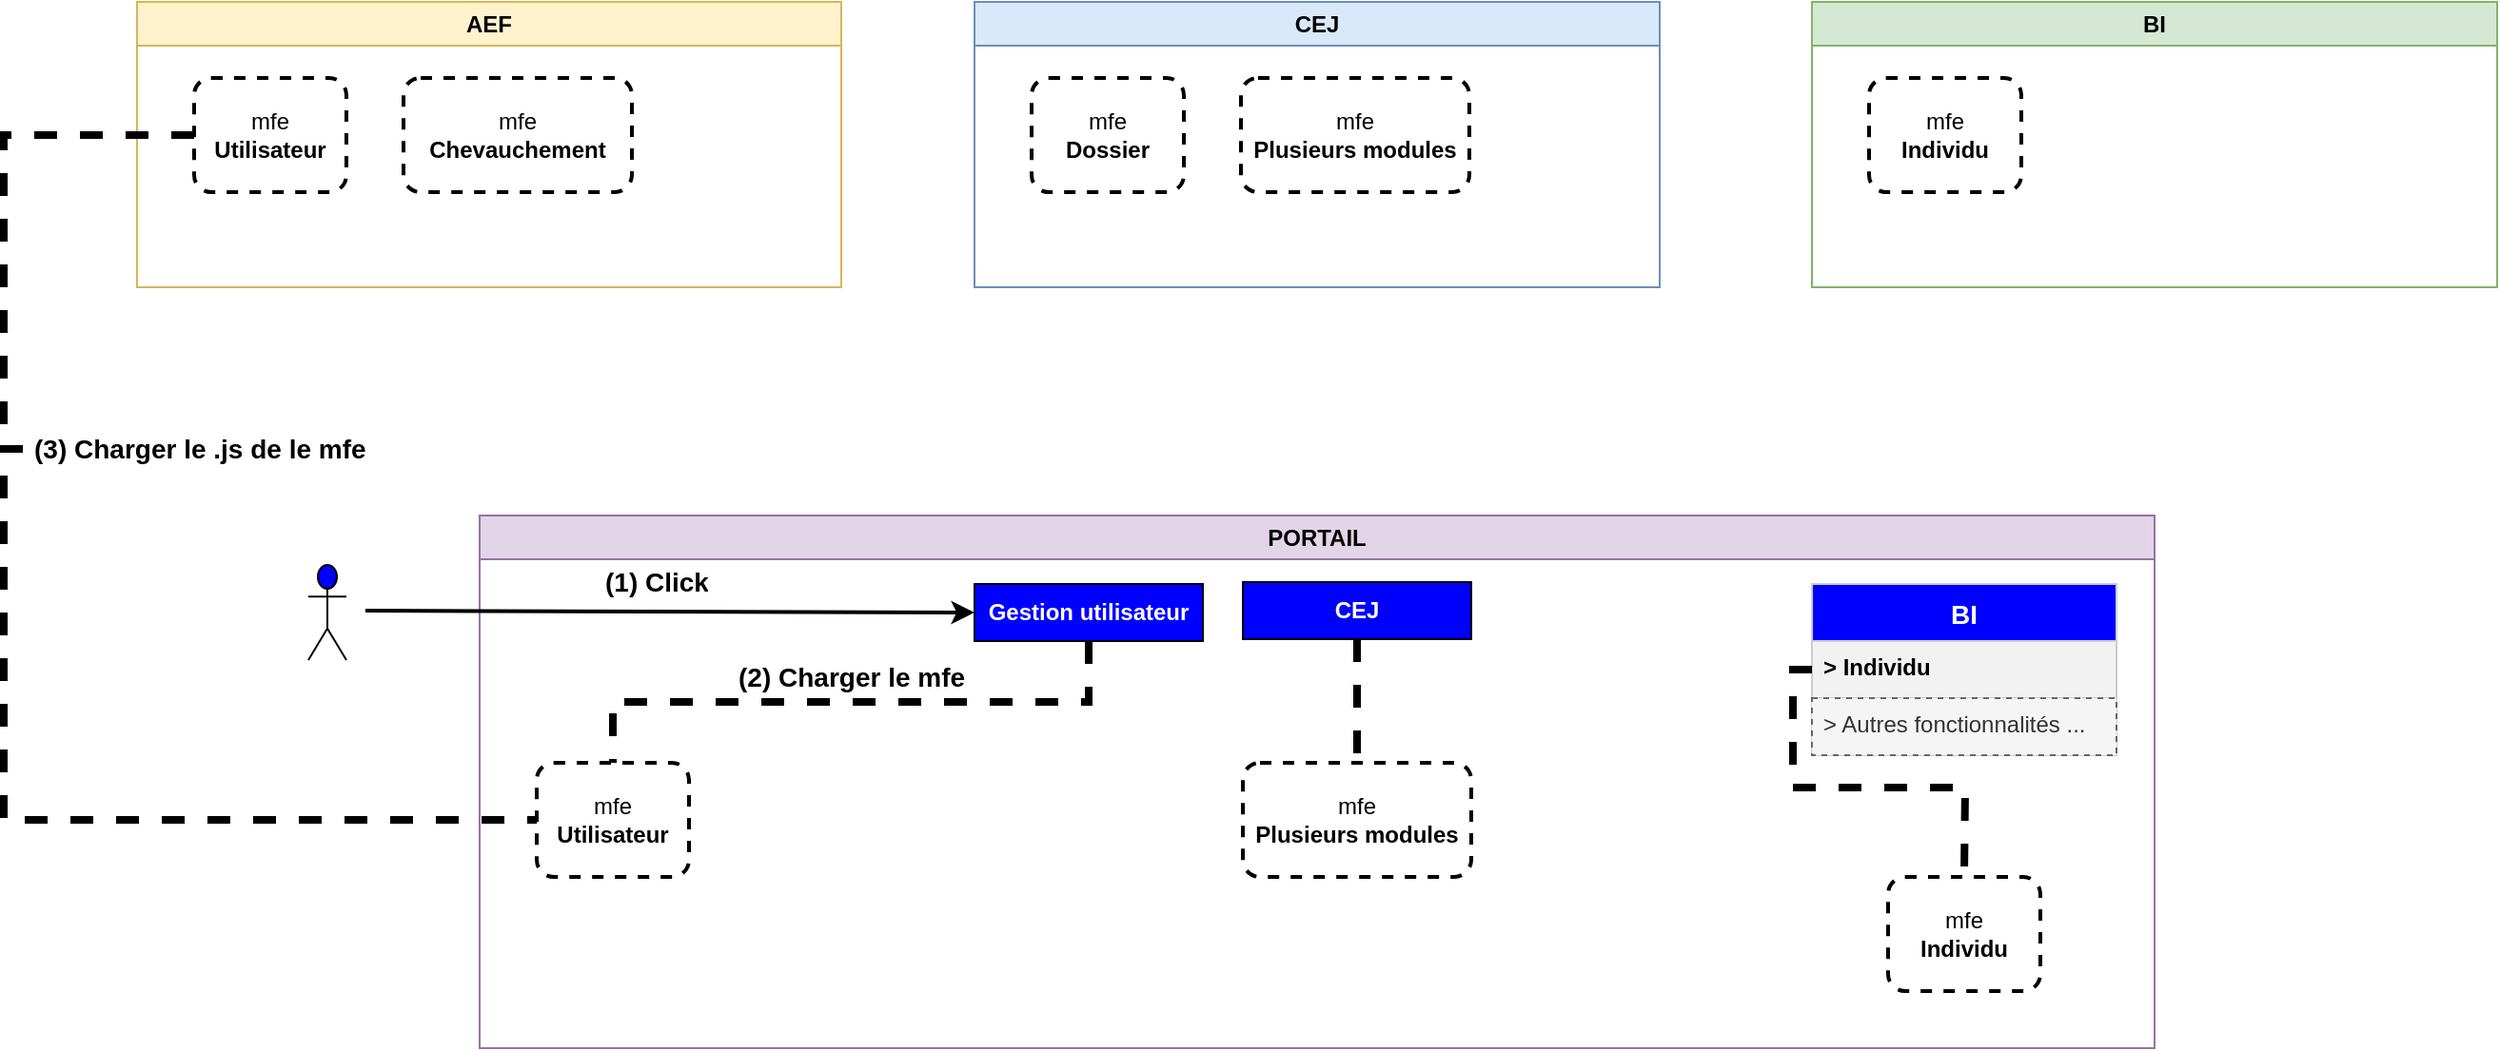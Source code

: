 <mxfile version="20.8.23" type="github" pages="2">
  <diagram name="Multi-repo" id="TVKqwtygR2jtkVOvne77">
    <mxGraphModel dx="1562" dy="779" grid="1" gridSize="10" guides="1" tooltips="1" connect="1" arrows="1" fold="1" page="1" pageScale="1" pageWidth="3300" pageHeight="4681" math="0" shadow="0">
      <root>
        <mxCell id="0" />
        <mxCell id="1" parent="0" />
        <mxCell id="2WHvH8ilRGJesVWR_XoT-2" value="AEF" style="swimlane;whiteSpace=wrap;html=1;fillColor=#fff2cc;strokeColor=#d6b656;" parent="1" vertex="1">
          <mxGeometry x="120" y="120" width="370" height="150" as="geometry" />
        </mxCell>
        <mxCell id="2WHvH8ilRGJesVWR_XoT-5" value="mfe&lt;br style=&quot;border-color: var(--border-color);&quot;&gt;&lt;b&gt;Chevauchement&lt;/b&gt;" style="rounded=1;whiteSpace=wrap;html=1;dashed=1;strokeWidth=2;" parent="2WHvH8ilRGJesVWR_XoT-2" vertex="1">
          <mxGeometry x="140" y="40" width="120" height="60" as="geometry" />
        </mxCell>
        <mxCell id="2WHvH8ilRGJesVWR_XoT-6" value="mfe&lt;br style=&quot;border-color: var(--border-color);&quot;&gt;&lt;b&gt;Utilisateur&lt;/b&gt;" style="rounded=1;whiteSpace=wrap;html=1;dashed=1;strokeWidth=2;" parent="2WHvH8ilRGJesVWR_XoT-2" vertex="1">
          <mxGeometry x="30" y="40" width="80" height="60" as="geometry" />
        </mxCell>
        <mxCell id="2WHvH8ilRGJesVWR_XoT-7" value="CEJ" style="swimlane;whiteSpace=wrap;html=1;fillColor=#dae8fc;strokeColor=#6c8ebf;" parent="1" vertex="1">
          <mxGeometry x="560" y="120" width="360" height="150" as="geometry" />
        </mxCell>
        <mxCell id="2WHvH8ilRGJesVWR_XoT-8" value="mfe&lt;br style=&quot;border-color: var(--border-color);&quot;&gt;&lt;b&gt;Plusieurs modules&lt;/b&gt;" style="rounded=1;whiteSpace=wrap;html=1;dashed=1;strokeWidth=2;" parent="2WHvH8ilRGJesVWR_XoT-7" vertex="1">
          <mxGeometry x="140" y="40" width="120" height="60" as="geometry" />
        </mxCell>
        <mxCell id="2WHvH8ilRGJesVWR_XoT-9" value="mfe&lt;br style=&quot;border-color: var(--border-color);&quot;&gt;&lt;b&gt;Dossier&lt;/b&gt;" style="rounded=1;whiteSpace=wrap;html=1;dashed=1;strokeWidth=2;" parent="2WHvH8ilRGJesVWR_XoT-7" vertex="1">
          <mxGeometry x="30" y="40" width="80" height="60" as="geometry" />
        </mxCell>
        <mxCell id="2WHvH8ilRGJesVWR_XoT-11" value="PORTAIL" style="swimlane;whiteSpace=wrap;html=1;fillColor=#e1d5e7;strokeColor=#9673a6;" parent="1" vertex="1">
          <mxGeometry x="300" y="390" width="880" height="280" as="geometry" />
        </mxCell>
        <mxCell id="2WHvH8ilRGJesVWR_XoT-12" value="mfe&lt;br style=&quot;border-color: var(--border-color);&quot;&gt;&lt;b&gt;Plusieurs modules&lt;/b&gt;" style="rounded=1;whiteSpace=wrap;html=1;dashed=1;strokeWidth=2;" parent="2WHvH8ilRGJesVWR_XoT-11" vertex="1">
          <mxGeometry x="401" y="130" width="120" height="60" as="geometry" />
        </mxCell>
        <mxCell id="2WHvH8ilRGJesVWR_XoT-13" value="mfe&lt;br style=&quot;border-color: var(--border-color);&quot;&gt;&lt;b&gt;Utilisateur&lt;/b&gt;" style="rounded=1;whiteSpace=wrap;html=1;dashed=1;strokeWidth=2;" parent="2WHvH8ilRGJesVWR_XoT-11" vertex="1">
          <mxGeometry x="30" y="130" width="80" height="60" as="geometry" />
        </mxCell>
        <mxCell id="2WHvH8ilRGJesVWR_XoT-19" value="&lt;font color=&quot;#ffffff&quot;&gt;&lt;b&gt;Gestion utilisateur&lt;/b&gt;&lt;/font&gt;" style="rounded=0;whiteSpace=wrap;html=1;fillColor=#0000FF;" parent="2WHvH8ilRGJesVWR_XoT-11" vertex="1">
          <mxGeometry x="260" y="36" width="120" height="30" as="geometry" />
        </mxCell>
        <mxCell id="2WHvH8ilRGJesVWR_XoT-20" value="&lt;font color=&quot;#ffffff&quot;&gt;&lt;b&gt;CEJ&lt;/b&gt;&lt;/font&gt;" style="rounded=0;whiteSpace=wrap;html=1;fillColor=#0000FF;" parent="2WHvH8ilRGJesVWR_XoT-11" vertex="1">
          <mxGeometry x="401" y="35" width="120" height="30" as="geometry" />
        </mxCell>
        <mxCell id="2WHvH8ilRGJesVWR_XoT-26" value="&lt;font size=&quot;1&quot; color=&quot;#000000&quot;&gt;&lt;b style=&quot;font-size: 14px;&quot;&gt;(1) Click&lt;/b&gt;&lt;/font&gt;" style="text;strokeColor=none;fillColor=none;align=left;verticalAlign=middle;spacingLeft=4;spacingRight=4;overflow=hidden;points=[[0,0.5],[1,0.5]];portConstraint=eastwest;rotatable=0;whiteSpace=wrap;html=1;fontColor=#FFFFFF;" parent="2WHvH8ilRGJesVWR_XoT-11" vertex="1">
          <mxGeometry x="60" y="20" width="90" height="30" as="geometry" />
        </mxCell>
        <mxCell id="2WHvH8ilRGJesVWR_XoT-27" value="" style="endArrow=none;dashed=1;html=1;rounded=0;strokeWidth=4;fontColor=#000000;exitX=0.5;exitY=1;exitDx=0;exitDy=0;edgeStyle=orthogonalEdgeStyle;" parent="2WHvH8ilRGJesVWR_XoT-11" source="2WHvH8ilRGJesVWR_XoT-19" target="2WHvH8ilRGJesVWR_XoT-13" edge="1">
          <mxGeometry width="50" height="50" relative="1" as="geometry">
            <mxPoint x="390" y="40" as="sourcePoint" />
            <mxPoint x="440" y="-10" as="targetPoint" />
          </mxGeometry>
        </mxCell>
        <mxCell id="2WHvH8ilRGJesVWR_XoT-29" value="&lt;font size=&quot;1&quot; color=&quot;#000000&quot;&gt;&lt;b style=&quot;font-size: 14px;&quot;&gt;(2) Charger le mfe&lt;/b&gt;&lt;/font&gt;" style="text;strokeColor=none;fillColor=none;align=left;verticalAlign=middle;spacingLeft=4;spacingRight=4;overflow=hidden;points=[[0,0.5],[1,0.5]];portConstraint=eastwest;rotatable=0;whiteSpace=wrap;html=1;fontColor=#FFFFFF;" parent="2WHvH8ilRGJesVWR_XoT-11" vertex="1">
          <mxGeometry x="130" y="70" width="140" height="30" as="geometry" />
        </mxCell>
        <mxCell id="JjIqwXst3eVOKthiPZqN-1" value="" style="endArrow=none;dashed=1;html=1;rounded=0;strokeWidth=4;fontColor=#000000;exitX=0.5;exitY=1;exitDx=0;exitDy=0;edgeStyle=orthogonalEdgeStyle;" edge="1" parent="2WHvH8ilRGJesVWR_XoT-11" source="2WHvH8ilRGJesVWR_XoT-20" target="2WHvH8ilRGJesVWR_XoT-12">
          <mxGeometry width="50" height="50" relative="1" as="geometry">
            <mxPoint x="330" y="76" as="sourcePoint" />
            <mxPoint x="80" y="140" as="targetPoint" />
          </mxGeometry>
        </mxCell>
        <mxCell id="JjIqwXst3eVOKthiPZqN-23" value="BI" style="swimlane;fontStyle=1;childLayout=stackLayout;horizontal=1;startSize=30;horizontalStack=0;resizeParent=1;resizeParentMax=0;resizeLast=0;collapsible=1;marginBottom=0;align=center;fontSize=14;fontColor=#FFFFFF;fillColor=#0000FF;strokeColor=#CCCCCC;" vertex="1" parent="2WHvH8ilRGJesVWR_XoT-11">
          <mxGeometry x="700" y="36" width="160" height="90" as="geometry" />
        </mxCell>
        <mxCell id="JjIqwXst3eVOKthiPZqN-24" value="&gt; Individu" style="text;strokeColor=#CCCCCC;fillColor=#F2F2F2;spacingLeft=4;spacingRight=4;overflow=hidden;rotatable=0;points=[[0,0.5],[1,0.5]];portConstraint=eastwest;fontSize=12;fontColor=#000000;fillStyle=solid;fontStyle=1" vertex="1" parent="JjIqwXst3eVOKthiPZqN-23">
          <mxGeometry y="30" width="160" height="30" as="geometry" />
        </mxCell>
        <mxCell id="JjIqwXst3eVOKthiPZqN-26" value="&gt; Autres fonctionnalités ..." style="text;strokeColor=#666666;fillColor=#f5f5f5;spacingLeft=4;spacingRight=4;overflow=hidden;rotatable=0;points=[[0,0.5],[1,0.5]];portConstraint=eastwest;fontSize=12;fontColor=#333333;dashed=1;" vertex="1" parent="JjIqwXst3eVOKthiPZqN-23">
          <mxGeometry y="60" width="160" height="30" as="geometry" />
        </mxCell>
        <mxCell id="JjIqwXst3eVOKthiPZqN-28" value="mfe&lt;br style=&quot;border-color: var(--border-color);&quot;&gt;&lt;b&gt;Individu&lt;/b&gt;" style="rounded=1;whiteSpace=wrap;html=1;dashed=1;strokeWidth=2;" vertex="1" parent="2WHvH8ilRGJesVWR_XoT-11">
          <mxGeometry x="740" y="190" width="80" height="60" as="geometry" />
        </mxCell>
        <mxCell id="2WHvH8ilRGJesVWR_XoT-14" value="BI" style="swimlane;whiteSpace=wrap;html=1;fillColor=#d5e8d4;strokeColor=#82b366;" parent="1" vertex="1">
          <mxGeometry x="1000" y="120" width="360" height="150" as="geometry" />
        </mxCell>
        <mxCell id="2WHvH8ilRGJesVWR_XoT-16" value="mfe&lt;br style=&quot;border-color: var(--border-color);&quot;&gt;&lt;b&gt;Individu&lt;/b&gt;" style="rounded=1;whiteSpace=wrap;html=1;dashed=1;strokeWidth=2;" parent="2WHvH8ilRGJesVWR_XoT-14" vertex="1">
          <mxGeometry x="30" y="40" width="80" height="60" as="geometry" />
        </mxCell>
        <mxCell id="2WHvH8ilRGJesVWR_XoT-23" value="Actor" style="shape=umlActor;verticalLabelPosition=bottom;verticalAlign=top;html=1;outlineConnect=0;fontColor=#FFFFFF;fillColor=#0000FF;" parent="1" vertex="1">
          <mxGeometry x="210" y="416" width="20" height="50" as="geometry" />
        </mxCell>
        <mxCell id="2WHvH8ilRGJesVWR_XoT-25" value="" style="endArrow=classic;html=1;rounded=0;fontColor=#FFFFFF;entryX=0;entryY=0.5;entryDx=0;entryDy=0;strokeWidth=2;" parent="1" target="2WHvH8ilRGJesVWR_XoT-19" edge="1">
          <mxGeometry width="50" height="50" relative="1" as="geometry">
            <mxPoint x="240" y="440" as="sourcePoint" />
            <mxPoint x="550" y="330" as="targetPoint" />
          </mxGeometry>
        </mxCell>
        <mxCell id="JjIqwXst3eVOKthiPZqN-2" value="" style="endArrow=none;dashed=1;html=1;rounded=0;strokeWidth=4;fontColor=#000000;exitX=0;exitY=0.5;exitDx=0;exitDy=0;edgeStyle=orthogonalEdgeStyle;entryX=0;entryY=0.5;entryDx=0;entryDy=0;startArrow=none;" edge="1" parent="1" source="JjIqwXst3eVOKthiPZqN-3" target="2WHvH8ilRGJesVWR_XoT-13">
          <mxGeometry width="50" height="50" relative="1" as="geometry">
            <mxPoint x="630" y="466" as="sourcePoint" />
            <mxPoint x="380" y="530" as="targetPoint" />
          </mxGeometry>
        </mxCell>
        <mxCell id="JjIqwXst3eVOKthiPZqN-4" value="" style="endArrow=none;dashed=1;html=1;rounded=0;strokeWidth=4;fontColor=#000000;exitX=0;exitY=0.5;exitDx=0;exitDy=0;edgeStyle=orthogonalEdgeStyle;entryX=0;entryY=0.5;entryDx=0;entryDy=0;" edge="1" parent="1" source="2WHvH8ilRGJesVWR_XoT-6" target="JjIqwXst3eVOKthiPZqN-3">
          <mxGeometry width="50" height="50" relative="1" as="geometry">
            <mxPoint x="150" y="190" as="sourcePoint" />
            <mxPoint x="330" y="550" as="targetPoint" />
            <Array as="points">
              <mxPoint x="50" y="190" />
              <mxPoint x="50" y="355" />
            </Array>
          </mxGeometry>
        </mxCell>
        <mxCell id="JjIqwXst3eVOKthiPZqN-3" value="&lt;font size=&quot;1&quot; color=&quot;#000000&quot;&gt;&lt;b style=&quot;font-size: 14px;&quot;&gt;(3) Charger le .js de le mfe&lt;/b&gt;&lt;/font&gt;" style="text;strokeColor=none;fillColor=none;align=left;verticalAlign=middle;spacingLeft=4;spacingRight=4;overflow=hidden;points=[[0,0.5],[1,0.5]];portConstraint=eastwest;rotatable=0;whiteSpace=wrap;html=1;fontColor=#FFFFFF;" vertex="1" parent="1">
          <mxGeometry x="60" y="340" width="190" height="30" as="geometry" />
        </mxCell>
        <mxCell id="JjIqwXst3eVOKthiPZqN-27" value="" style="endArrow=none;dashed=1;html=1;rounded=0;strokeWidth=4;fontColor=#000000;exitX=0;exitY=0.5;exitDx=0;exitDy=0;edgeStyle=orthogonalEdgeStyle;" edge="1" parent="1" source="JjIqwXst3eVOKthiPZqN-24">
          <mxGeometry width="50" height="50" relative="1" as="geometry">
            <mxPoint x="630" y="466" as="sourcePoint" />
            <mxPoint x="1080" y="580" as="targetPoint" />
          </mxGeometry>
        </mxCell>
      </root>
    </mxGraphModel>
  </diagram>
  <diagram id="Enm8Pu9zZ97rX9CAP0G-" name="Mono-repo">
    <mxGraphModel dx="1562" dy="779" grid="1" gridSize="10" guides="1" tooltips="1" connect="1" arrows="1" fold="1" page="1" pageScale="1" pageWidth="3300" pageHeight="4681" math="0" shadow="0">
      <root>
        <mxCell id="0" />
        <mxCell id="1" parent="0" />
        <mxCell id="wpDcKLxXv6VPOfNtYu6a-7" value="PORTAIL" style="swimlane;whiteSpace=wrap;html=1;fillColor=#e1d5e7;strokeColor=#9673a6;" vertex="1" parent="1">
          <mxGeometry x="20" y="390" width="1380" height="500" as="geometry" />
        </mxCell>
        <mxCell id="wpDcKLxXv6VPOfNtYu6a-8" value="mfe&lt;br style=&quot;border-color: var(--border-color);&quot;&gt;&lt;b&gt;Plusieurs modules&lt;/b&gt;" style="rounded=1;whiteSpace=wrap;html=1;dashed=1;strokeWidth=2;" vertex="1" parent="wpDcKLxXv6VPOfNtYu6a-7">
          <mxGeometry x="401" y="130" width="120" height="60" as="geometry" />
        </mxCell>
        <mxCell id="wpDcKLxXv6VPOfNtYu6a-9" value="mfe&lt;br style=&quot;border-color: var(--border-color);&quot;&gt;&lt;b&gt;Utilisateur&lt;/b&gt;" style="rounded=1;whiteSpace=wrap;html=1;dashed=1;strokeWidth=2;" vertex="1" parent="wpDcKLxXv6VPOfNtYu6a-7">
          <mxGeometry x="30" y="130" width="80" height="60" as="geometry" />
        </mxCell>
        <mxCell id="wpDcKLxXv6VPOfNtYu6a-10" value="&lt;font color=&quot;#ffffff&quot;&gt;&lt;b&gt;Gestion utilisateur&lt;/b&gt;&lt;/font&gt;" style="rounded=0;whiteSpace=wrap;html=1;fillColor=#0000FF;" vertex="1" parent="wpDcKLxXv6VPOfNtYu6a-7">
          <mxGeometry x="260" y="36" width="120" height="30" as="geometry" />
        </mxCell>
        <mxCell id="wpDcKLxXv6VPOfNtYu6a-11" value="&lt;font color=&quot;#ffffff&quot;&gt;&lt;b&gt;CEJ&lt;/b&gt;&lt;/font&gt;" style="rounded=0;whiteSpace=wrap;html=1;fillColor=#0000FF;" vertex="1" parent="wpDcKLxXv6VPOfNtYu6a-7">
          <mxGeometry x="401" y="35" width="120" height="30" as="geometry" />
        </mxCell>
        <mxCell id="wpDcKLxXv6VPOfNtYu6a-13" value="" style="endArrow=none;dashed=1;html=1;rounded=0;strokeWidth=4;fontColor=#000000;exitX=0.5;exitY=1;exitDx=0;exitDy=0;edgeStyle=orthogonalEdgeStyle;" edge="1" parent="wpDcKLxXv6VPOfNtYu6a-7" source="wpDcKLxXv6VPOfNtYu6a-10" target="wpDcKLxXv6VPOfNtYu6a-9">
          <mxGeometry width="50" height="50" relative="1" as="geometry">
            <mxPoint x="390" y="40" as="sourcePoint" />
            <mxPoint x="440" y="-10" as="targetPoint" />
          </mxGeometry>
        </mxCell>
        <mxCell id="wpDcKLxXv6VPOfNtYu6a-14" value="&lt;font size=&quot;1&quot; color=&quot;#000000&quot;&gt;&lt;b style=&quot;font-size: 14px;&quot;&gt;(2) Charger le mfe&lt;/b&gt;&lt;/font&gt;" style="text;strokeColor=none;fillColor=none;align=left;verticalAlign=middle;spacingLeft=4;spacingRight=4;overflow=hidden;points=[[0,0.5],[1,0.5]];portConstraint=eastwest;rotatable=0;whiteSpace=wrap;html=1;fontColor=#FFFFFF;" vertex="1" parent="wpDcKLxXv6VPOfNtYu6a-7">
          <mxGeometry x="130" y="70" width="140" height="30" as="geometry" />
        </mxCell>
        <mxCell id="wpDcKLxXv6VPOfNtYu6a-15" value="" style="endArrow=none;dashed=1;html=1;rounded=0;strokeWidth=4;fontColor=#000000;exitX=0.5;exitY=1;exitDx=0;exitDy=0;edgeStyle=orthogonalEdgeStyle;" edge="1" parent="wpDcKLxXv6VPOfNtYu6a-7" source="wpDcKLxXv6VPOfNtYu6a-11" target="wpDcKLxXv6VPOfNtYu6a-8">
          <mxGeometry width="50" height="50" relative="1" as="geometry">
            <mxPoint x="330" y="76" as="sourcePoint" />
            <mxPoint x="80" y="140" as="targetPoint" />
          </mxGeometry>
        </mxCell>
        <mxCell id="wpDcKLxXv6VPOfNtYu6a-16" value="BI" style="swimlane;fontStyle=1;childLayout=stackLayout;horizontal=1;startSize=30;horizontalStack=0;resizeParent=1;resizeParentMax=0;resizeLast=0;collapsible=1;marginBottom=0;align=center;fontSize=14;fontColor=#FFFFFF;fillColor=#0000FF;strokeColor=#CCCCCC;" vertex="1" parent="wpDcKLxXv6VPOfNtYu6a-7">
          <mxGeometry x="700" y="36" width="160" height="90" as="geometry" />
        </mxCell>
        <mxCell id="wpDcKLxXv6VPOfNtYu6a-17" value="&gt; Individu" style="text;strokeColor=#CCCCCC;fillColor=#F2F2F2;spacingLeft=4;spacingRight=4;overflow=hidden;rotatable=0;points=[[0,0.5],[1,0.5]];portConstraint=eastwest;fontSize=12;fontColor=#000000;fillStyle=solid;fontStyle=1" vertex="1" parent="wpDcKLxXv6VPOfNtYu6a-16">
          <mxGeometry y="30" width="160" height="30" as="geometry" />
        </mxCell>
        <mxCell id="wpDcKLxXv6VPOfNtYu6a-18" value="&gt; Autres fonctionnalités ..." style="text;strokeColor=#666666;fillColor=#f5f5f5;spacingLeft=4;spacingRight=4;overflow=hidden;rotatable=0;points=[[0,0.5],[1,0.5]];portConstraint=eastwest;fontSize=12;fontColor=#333333;dashed=1;" vertex="1" parent="wpDcKLxXv6VPOfNtYu6a-16">
          <mxGeometry y="60" width="160" height="30" as="geometry" />
        </mxCell>
        <mxCell id="wpDcKLxXv6VPOfNtYu6a-19" value="mfe&lt;br style=&quot;border-color: var(--border-color);&quot;&gt;&lt;b&gt;Individu&lt;/b&gt;" style="rounded=1;whiteSpace=wrap;html=1;dashed=1;strokeWidth=2;" vertex="1" parent="wpDcKLxXv6VPOfNtYu6a-7">
          <mxGeometry x="1020" y="190" width="80" height="60" as="geometry" />
        </mxCell>
        <mxCell id="wpDcKLxXv6VPOfNtYu6a-1" value="AEF" style="swimlane;whiteSpace=wrap;html=1;fillColor=#fff2cc;strokeColor=#d6b656;" vertex="1" parent="wpDcKLxXv6VPOfNtYu6a-7">
          <mxGeometry x="90" y="330" width="370" height="150" as="geometry" />
        </mxCell>
        <mxCell id="wpDcKLxXv6VPOfNtYu6a-2" value="mfe&lt;br style=&quot;border-color: var(--border-color);&quot;&gt;&lt;b&gt;Chevauchement&lt;/b&gt;" style="rounded=1;whiteSpace=wrap;html=1;dashed=1;strokeWidth=2;" vertex="1" parent="wpDcKLxXv6VPOfNtYu6a-1">
          <mxGeometry x="140" y="40" width="120" height="60" as="geometry" />
        </mxCell>
        <mxCell id="wpDcKLxXv6VPOfNtYu6a-3" value="mfe&lt;br style=&quot;border-color: var(--border-color);&quot;&gt;&lt;b&gt;Utilisateur&lt;/b&gt;" style="rounded=1;whiteSpace=wrap;html=1;dashed=1;strokeWidth=2;" vertex="1" parent="wpDcKLxXv6VPOfNtYu6a-1">
          <mxGeometry x="30" y="40" width="80" height="60" as="geometry" />
        </mxCell>
        <mxCell id="wpDcKLxXv6VPOfNtYu6a-4" value="CEJ" style="swimlane;whiteSpace=wrap;html=1;fillColor=#dae8fc;strokeColor=#6c8ebf;" vertex="1" parent="wpDcKLxXv6VPOfNtYu6a-7">
          <mxGeometry x="540" y="330" width="360" height="150" as="geometry" />
        </mxCell>
        <mxCell id="wpDcKLxXv6VPOfNtYu6a-5" value="mfe&lt;br style=&quot;border-color: var(--border-color);&quot;&gt;&lt;b&gt;Plusieurs modules&lt;/b&gt;" style="rounded=1;whiteSpace=wrap;html=1;dashed=1;strokeWidth=2;" vertex="1" parent="wpDcKLxXv6VPOfNtYu6a-4">
          <mxGeometry x="140" y="40" width="120" height="60" as="geometry" />
        </mxCell>
        <mxCell id="wpDcKLxXv6VPOfNtYu6a-6" value="mfe&lt;br style=&quot;border-color: var(--border-color);&quot;&gt;&lt;b&gt;Dossier&lt;/b&gt;" style="rounded=1;whiteSpace=wrap;html=1;dashed=1;strokeWidth=2;" vertex="1" parent="wpDcKLxXv6VPOfNtYu6a-4">
          <mxGeometry x="30" y="40" width="80" height="60" as="geometry" />
        </mxCell>
        <mxCell id="wpDcKLxXv6VPOfNtYu6a-20" value="BI" style="swimlane;whiteSpace=wrap;html=1;fillColor=#d5e8d4;strokeColor=#82b366;" vertex="1" parent="wpDcKLxXv6VPOfNtYu6a-7">
          <mxGeometry x="980" y="330" width="360" height="150" as="geometry" />
        </mxCell>
        <mxCell id="wpDcKLxXv6VPOfNtYu6a-21" value="mfe&lt;br style=&quot;border-color: var(--border-color);&quot;&gt;&lt;b&gt;Individu&lt;/b&gt;" style="rounded=1;whiteSpace=wrap;html=1;dashed=1;strokeWidth=2;" vertex="1" parent="wpDcKLxXv6VPOfNtYu6a-20">
          <mxGeometry x="30" y="40" width="80" height="60" as="geometry" />
        </mxCell>
        <mxCell id="wpDcKLxXv6VPOfNtYu6a-25" value="" style="endArrow=none;dashed=1;html=1;rounded=0;strokeWidth=4;fontColor=#000000;exitX=0;exitY=0.5;exitDx=0;exitDy=0;edgeStyle=orthogonalEdgeStyle;entryX=0.38;entryY=1.023;entryDx=0;entryDy=0;entryPerimeter=0;" edge="1" parent="wpDcKLxXv6VPOfNtYu6a-7" source="wpDcKLxXv6VPOfNtYu6a-3" target="wpDcKLxXv6VPOfNtYu6a-9">
          <mxGeometry width="50" height="50" relative="1" as="geometry">
            <mxPoint x="130" y="-200" as="sourcePoint" />
            <mxPoint x="40" y="265" as="targetPoint" />
            <Array as="points">
              <mxPoint x="30" y="400" />
              <mxPoint x="30" y="220" />
              <mxPoint x="60" y="220" />
            </Array>
          </mxGeometry>
        </mxCell>
        <mxCell id="XVcWELzp87YtYLjft7wa-1" value="&lt;font size=&quot;1&quot; color=&quot;#000000&quot;&gt;&lt;b style=&quot;font-size: 14px;&quot;&gt;(3) Charger le .js de le mfe&lt;/b&gt;&lt;/font&gt;" style="text;strokeColor=none;fillColor=none;align=left;verticalAlign=middle;spacingLeft=4;spacingRight=4;overflow=hidden;points=[[0,0.5],[1,0.5]];portConstraint=eastwest;rotatable=0;whiteSpace=wrap;html=1;fontColor=#FFFFFF;" vertex="1" parent="wpDcKLxXv6VPOfNtYu6a-7">
          <mxGeometry x="30" y="270" width="190" height="30" as="geometry" />
        </mxCell>
        <mxCell id="XVcWELzp87YtYLjft7wa-4" value="" style="endArrow=none;dashed=1;html=1;rounded=0;strokeWidth=4;fontColor=#000000;exitX=0.5;exitY=1;exitDx=0;exitDy=0;edgeStyle=orthogonalEdgeStyle;" edge="1" parent="wpDcKLxXv6VPOfNtYu6a-7" target="wpDcKLxXv6VPOfNtYu6a-21">
          <mxGeometry width="50" height="50" relative="1" as="geometry">
            <mxPoint x="1059.5" y="250" as="sourcePoint" />
            <mxPoint x="1059.5" y="315" as="targetPoint" />
            <Array as="points" />
          </mxGeometry>
        </mxCell>
        <mxCell id="XVcWELzp87YtYLjft7wa-5" value="" style="endArrow=none;dashed=1;html=1;rounded=0;strokeWidth=4;fontColor=#000000;exitX=1;exitY=0.5;exitDx=0;exitDy=0;edgeStyle=orthogonalEdgeStyle;" edge="1" parent="wpDcKLxXv6VPOfNtYu6a-7" source="wpDcKLxXv6VPOfNtYu6a-8" target="wpDcKLxXv6VPOfNtYu6a-5">
          <mxGeometry width="50" height="50" relative="1" as="geometry">
            <mxPoint x="600" y="160" as="sourcePoint" />
            <mxPoint x="590.5" y="280" as="targetPoint" />
            <Array as="points">
              <mxPoint x="560" y="160" />
              <mxPoint x="560" y="240" />
              <mxPoint x="740" y="240" />
            </Array>
          </mxGeometry>
        </mxCell>
        <mxCell id="wpDcKLxXv6VPOfNtYu6a-22" value="Actor" style="shape=umlActor;verticalLabelPosition=bottom;verticalAlign=top;html=1;outlineConnect=0;fontColor=#FFFFFF;fillColor=#0000FF;" vertex="1" parent="1">
          <mxGeometry x="90" y="320" width="20" height="50" as="geometry" />
        </mxCell>
        <mxCell id="wpDcKLxXv6VPOfNtYu6a-23" value="" style="endArrow=classic;html=1;rounded=0;fontColor=#FFFFFF;entryX=0;entryY=0.5;entryDx=0;entryDy=0;strokeWidth=2;" edge="1" parent="1" target="wpDcKLxXv6VPOfNtYu6a-10" source="wpDcKLxXv6VPOfNtYu6a-22">
          <mxGeometry width="50" height="50" relative="1" as="geometry">
            <mxPoint x="230" y="370" as="sourcePoint" />
            <mxPoint x="550" y="330" as="targetPoint" />
          </mxGeometry>
        </mxCell>
        <mxCell id="wpDcKLxXv6VPOfNtYu6a-27" value="" style="endArrow=none;dashed=1;html=1;rounded=0;strokeWidth=4;fontColor=#000000;exitX=0;exitY=0.5;exitDx=0;exitDy=0;edgeStyle=orthogonalEdgeStyle;" edge="1" parent="1" source="wpDcKLxXv6VPOfNtYu6a-17">
          <mxGeometry width="50" height="50" relative="1" as="geometry">
            <mxPoint x="630" y="466" as="sourcePoint" />
            <mxPoint x="1080" y="580" as="targetPoint" />
          </mxGeometry>
        </mxCell>
        <mxCell id="wpDcKLxXv6VPOfNtYu6a-12" value="&lt;font size=&quot;1&quot; color=&quot;#000000&quot;&gt;&lt;b style=&quot;font-size: 14px;&quot;&gt;(1) Click&lt;/b&gt;&lt;/font&gt;" style="text;strokeColor=none;fillColor=none;align=left;verticalAlign=middle;spacingLeft=4;spacingRight=4;overflow=hidden;points=[[0,0.5],[1,0.5]];portConstraint=eastwest;rotatable=0;whiteSpace=wrap;html=1;fontColor=#FFFFFF;" vertex="1" parent="1">
          <mxGeometry x="150" y="350" width="90" height="30" as="geometry" />
        </mxCell>
      </root>
    </mxGraphModel>
  </diagram>
</mxfile>
